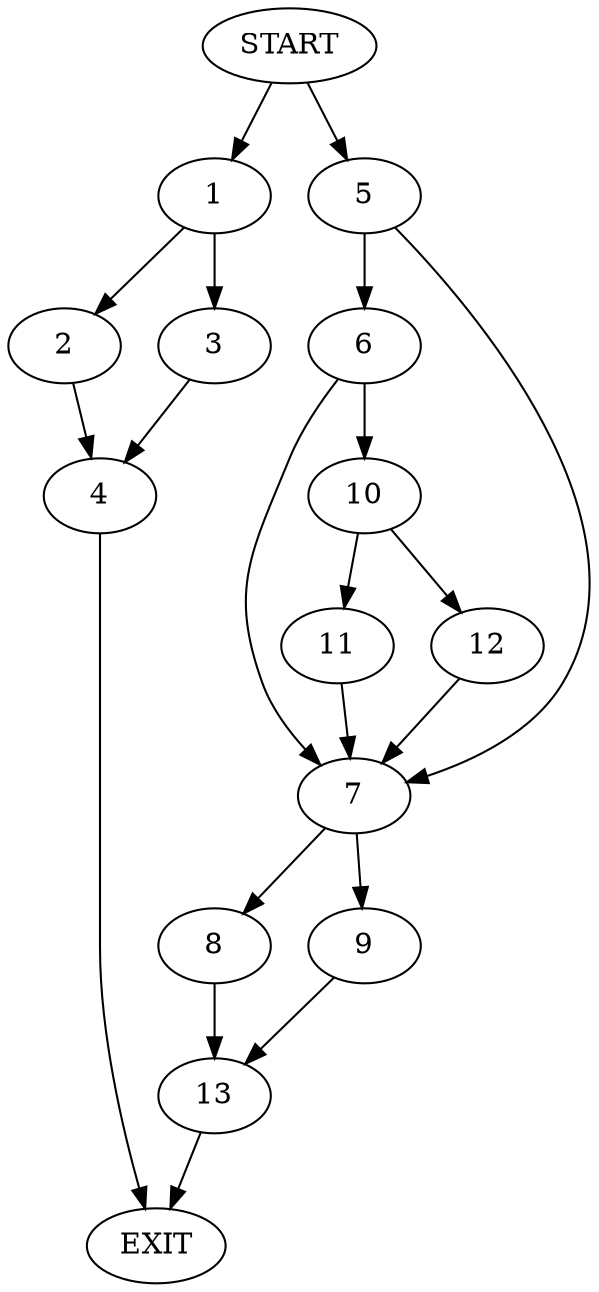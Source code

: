 digraph {
0 [label="START"]
14 [label="EXIT"]
0 -> 1
1 -> 2
1 -> 3
2 -> 4
3 -> 4
0 -> 5
5 -> 6
5 -> 7
7 -> 8
7 -> 9
6 -> 7
6 -> 10
10 -> 11
10 -> 12
12 -> 7
11 -> 7
8 -> 13
9 -> 13
13 -> 14
4 -> 14
}
